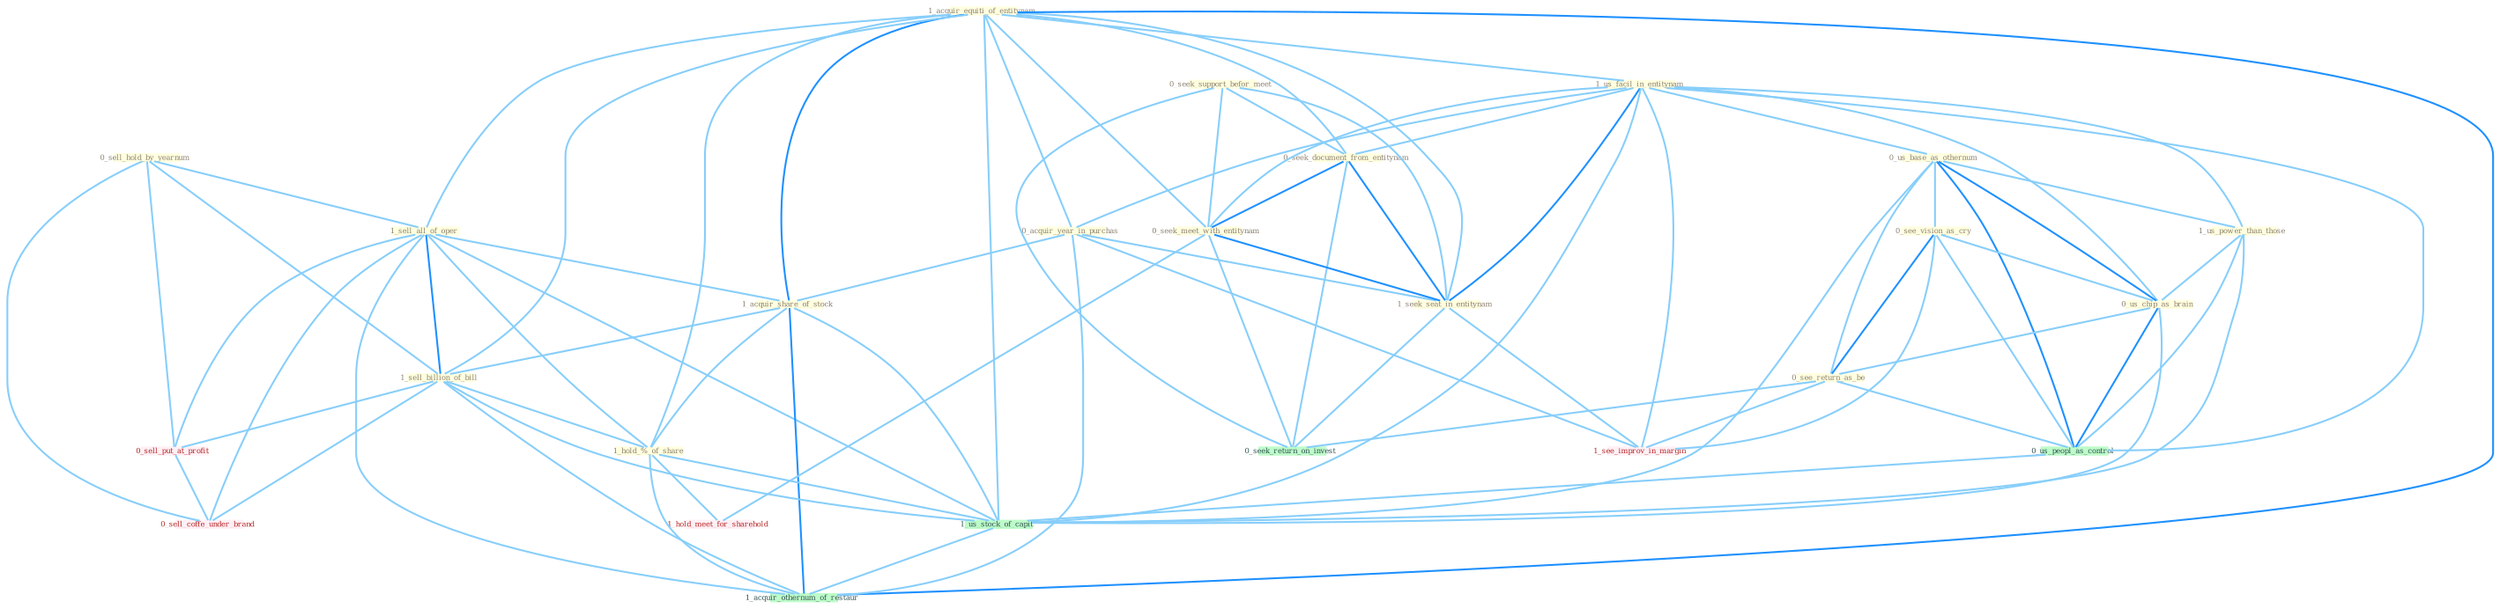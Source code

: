 Graph G{ 
    node
    [shape=polygon,style=filled,width=.5,height=.06,color="#BDFCC9",fixedsize=true,fontsize=4,
    fontcolor="#2f4f4f"];
    {node
    [color="#ffffe0", fontcolor="#8b7d6b"] "1_acquir_equiti_of_entitynam " "1_us_facil_in_entitynam " "0_sell_hold_by_yearnum " "0_us_base_as_othernum " "0_seek_support_befor_meet " "0_seek_document_from_entitynam " "1_us_power_than_those " "0_acquir_year_in_purchas " "1_sell_all_of_oper " "1_acquir_share_of_stock " "0_see_vision_as_cry " "0_seek_meet_with_entitynam " "0_us_chip_as_brain " "0_see_return_as_be " "1_sell_billion_of_bill " "1_seek_seat_in_entitynam " "1_hold_%_of_share "}
{node [color="#fff0f5", fontcolor="#b22222"] "0_sell_put_at_profit " "1_see_improv_in_margin " "0_sell_coffe_under_brand " "1_hold_meet_for_sharehold "}
edge [color="#B0E2FF"];

	"1_acquir_equiti_of_entitynam " -- "1_us_facil_in_entitynam " [w="1", color="#87cefa" ];
	"1_acquir_equiti_of_entitynam " -- "0_seek_document_from_entitynam " [w="1", color="#87cefa" ];
	"1_acquir_equiti_of_entitynam " -- "0_acquir_year_in_purchas " [w="1", color="#87cefa" ];
	"1_acquir_equiti_of_entitynam " -- "1_sell_all_of_oper " [w="1", color="#87cefa" ];
	"1_acquir_equiti_of_entitynam " -- "1_acquir_share_of_stock " [w="2", color="#1e90ff" , len=0.8];
	"1_acquir_equiti_of_entitynam " -- "0_seek_meet_with_entitynam " [w="1", color="#87cefa" ];
	"1_acquir_equiti_of_entitynam " -- "1_sell_billion_of_bill " [w="1", color="#87cefa" ];
	"1_acquir_equiti_of_entitynam " -- "1_seek_seat_in_entitynam " [w="1", color="#87cefa" ];
	"1_acquir_equiti_of_entitynam " -- "1_hold_%_of_share " [w="1", color="#87cefa" ];
	"1_acquir_equiti_of_entitynam " -- "1_us_stock_of_capit " [w="1", color="#87cefa" ];
	"1_acquir_equiti_of_entitynam " -- "1_acquir_othernum_of_restaur " [w="2", color="#1e90ff" , len=0.8];
	"1_us_facil_in_entitynam " -- "0_us_base_as_othernum " [w="1", color="#87cefa" ];
	"1_us_facil_in_entitynam " -- "0_seek_document_from_entitynam " [w="1", color="#87cefa" ];
	"1_us_facil_in_entitynam " -- "1_us_power_than_those " [w="1", color="#87cefa" ];
	"1_us_facil_in_entitynam " -- "0_acquir_year_in_purchas " [w="1", color="#87cefa" ];
	"1_us_facil_in_entitynam " -- "0_seek_meet_with_entitynam " [w="1", color="#87cefa" ];
	"1_us_facil_in_entitynam " -- "0_us_chip_as_brain " [w="1", color="#87cefa" ];
	"1_us_facil_in_entitynam " -- "1_seek_seat_in_entitynam " [w="2", color="#1e90ff" , len=0.8];
	"1_us_facil_in_entitynam " -- "0_us_peopl_as_control " [w="1", color="#87cefa" ];
	"1_us_facil_in_entitynam " -- "1_us_stock_of_capit " [w="1", color="#87cefa" ];
	"1_us_facil_in_entitynam " -- "1_see_improv_in_margin " [w="1", color="#87cefa" ];
	"0_sell_hold_by_yearnum " -- "1_sell_all_of_oper " [w="1", color="#87cefa" ];
	"0_sell_hold_by_yearnum " -- "1_sell_billion_of_bill " [w="1", color="#87cefa" ];
	"0_sell_hold_by_yearnum " -- "0_sell_put_at_profit " [w="1", color="#87cefa" ];
	"0_sell_hold_by_yearnum " -- "0_sell_coffe_under_brand " [w="1", color="#87cefa" ];
	"0_us_base_as_othernum " -- "1_us_power_than_those " [w="1", color="#87cefa" ];
	"0_us_base_as_othernum " -- "0_see_vision_as_cry " [w="1", color="#87cefa" ];
	"0_us_base_as_othernum " -- "0_us_chip_as_brain " [w="2", color="#1e90ff" , len=0.8];
	"0_us_base_as_othernum " -- "0_see_return_as_be " [w="1", color="#87cefa" ];
	"0_us_base_as_othernum " -- "0_us_peopl_as_control " [w="2", color="#1e90ff" , len=0.8];
	"0_us_base_as_othernum " -- "1_us_stock_of_capit " [w="1", color="#87cefa" ];
	"0_seek_support_befor_meet " -- "0_seek_document_from_entitynam " [w="1", color="#87cefa" ];
	"0_seek_support_befor_meet " -- "0_seek_meet_with_entitynam " [w="1", color="#87cefa" ];
	"0_seek_support_befor_meet " -- "1_seek_seat_in_entitynam " [w="1", color="#87cefa" ];
	"0_seek_support_befor_meet " -- "0_seek_return_on_invest " [w="1", color="#87cefa" ];
	"0_seek_document_from_entitynam " -- "0_seek_meet_with_entitynam " [w="2", color="#1e90ff" , len=0.8];
	"0_seek_document_from_entitynam " -- "1_seek_seat_in_entitynam " [w="2", color="#1e90ff" , len=0.8];
	"0_seek_document_from_entitynam " -- "0_seek_return_on_invest " [w="1", color="#87cefa" ];
	"1_us_power_than_those " -- "0_us_chip_as_brain " [w="1", color="#87cefa" ];
	"1_us_power_than_those " -- "0_us_peopl_as_control " [w="1", color="#87cefa" ];
	"1_us_power_than_those " -- "1_us_stock_of_capit " [w="1", color="#87cefa" ];
	"0_acquir_year_in_purchas " -- "1_acquir_share_of_stock " [w="1", color="#87cefa" ];
	"0_acquir_year_in_purchas " -- "1_seek_seat_in_entitynam " [w="1", color="#87cefa" ];
	"0_acquir_year_in_purchas " -- "1_see_improv_in_margin " [w="1", color="#87cefa" ];
	"0_acquir_year_in_purchas " -- "1_acquir_othernum_of_restaur " [w="1", color="#87cefa" ];
	"1_sell_all_of_oper " -- "1_acquir_share_of_stock " [w="1", color="#87cefa" ];
	"1_sell_all_of_oper " -- "1_sell_billion_of_bill " [w="2", color="#1e90ff" , len=0.8];
	"1_sell_all_of_oper " -- "1_hold_%_of_share " [w="1", color="#87cefa" ];
	"1_sell_all_of_oper " -- "0_sell_put_at_profit " [w="1", color="#87cefa" ];
	"1_sell_all_of_oper " -- "1_us_stock_of_capit " [w="1", color="#87cefa" ];
	"1_sell_all_of_oper " -- "0_sell_coffe_under_brand " [w="1", color="#87cefa" ];
	"1_sell_all_of_oper " -- "1_acquir_othernum_of_restaur " [w="1", color="#87cefa" ];
	"1_acquir_share_of_stock " -- "1_sell_billion_of_bill " [w="1", color="#87cefa" ];
	"1_acquir_share_of_stock " -- "1_hold_%_of_share " [w="1", color="#87cefa" ];
	"1_acquir_share_of_stock " -- "1_us_stock_of_capit " [w="1", color="#87cefa" ];
	"1_acquir_share_of_stock " -- "1_acquir_othernum_of_restaur " [w="2", color="#1e90ff" , len=0.8];
	"0_see_vision_as_cry " -- "0_us_chip_as_brain " [w="1", color="#87cefa" ];
	"0_see_vision_as_cry " -- "0_see_return_as_be " [w="2", color="#1e90ff" , len=0.8];
	"0_see_vision_as_cry " -- "0_us_peopl_as_control " [w="1", color="#87cefa" ];
	"0_see_vision_as_cry " -- "1_see_improv_in_margin " [w="1", color="#87cefa" ];
	"0_seek_meet_with_entitynam " -- "1_seek_seat_in_entitynam " [w="2", color="#1e90ff" , len=0.8];
	"0_seek_meet_with_entitynam " -- "0_seek_return_on_invest " [w="1", color="#87cefa" ];
	"0_seek_meet_with_entitynam " -- "1_hold_meet_for_sharehold " [w="1", color="#87cefa" ];
	"0_us_chip_as_brain " -- "0_see_return_as_be " [w="1", color="#87cefa" ];
	"0_us_chip_as_brain " -- "0_us_peopl_as_control " [w="2", color="#1e90ff" , len=0.8];
	"0_us_chip_as_brain " -- "1_us_stock_of_capit " [w="1", color="#87cefa" ];
	"0_see_return_as_be " -- "0_us_peopl_as_control " [w="1", color="#87cefa" ];
	"0_see_return_as_be " -- "0_seek_return_on_invest " [w="1", color="#87cefa" ];
	"0_see_return_as_be " -- "1_see_improv_in_margin " [w="1", color="#87cefa" ];
	"1_sell_billion_of_bill " -- "1_hold_%_of_share " [w="1", color="#87cefa" ];
	"1_sell_billion_of_bill " -- "0_sell_put_at_profit " [w="1", color="#87cefa" ];
	"1_sell_billion_of_bill " -- "1_us_stock_of_capit " [w="1", color="#87cefa" ];
	"1_sell_billion_of_bill " -- "0_sell_coffe_under_brand " [w="1", color="#87cefa" ];
	"1_sell_billion_of_bill " -- "1_acquir_othernum_of_restaur " [w="1", color="#87cefa" ];
	"1_seek_seat_in_entitynam " -- "0_seek_return_on_invest " [w="1", color="#87cefa" ];
	"1_seek_seat_in_entitynam " -- "1_see_improv_in_margin " [w="1", color="#87cefa" ];
	"1_hold_%_of_share " -- "1_us_stock_of_capit " [w="1", color="#87cefa" ];
	"1_hold_%_of_share " -- "1_hold_meet_for_sharehold " [w="1", color="#87cefa" ];
	"1_hold_%_of_share " -- "1_acquir_othernum_of_restaur " [w="1", color="#87cefa" ];
	"0_us_peopl_as_control " -- "1_us_stock_of_capit " [w="1", color="#87cefa" ];
	"0_sell_put_at_profit " -- "0_sell_coffe_under_brand " [w="1", color="#87cefa" ];
	"1_us_stock_of_capit " -- "1_acquir_othernum_of_restaur " [w="1", color="#87cefa" ];
}